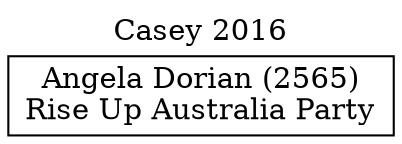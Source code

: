 // House preference flow
digraph "Angela Dorian (2565)_Casey_2016" {
	graph [label="Casey 2016" labelloc=t mclimit=10]
	node [shape=box]
	"Angela Dorian (2565)" [label="Angela Dorian (2565)
Rise Up Australia Party"]
}

